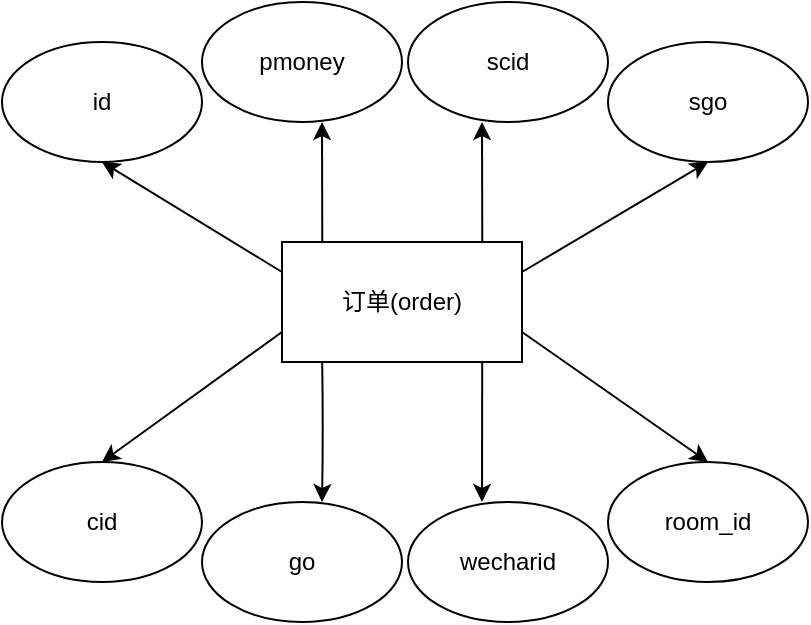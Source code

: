 <mxfile version="14.6.10" type="device"><diagram id="unPPt903--sRH42kTy9I" name="Page-1"><mxGraphModel dx="1038" dy="568" grid="1" gridSize="10" guides="1" tooltips="1" connect="1" arrows="1" fold="1" page="1" pageScale="1" pageWidth="827" pageHeight="1169" math="0" shadow="0"><root><mxCell id="0"/><mxCell id="1" parent="0"/><mxCell id="hm3VQdxYN0krXxy8Fy-F-16" style="orthogonalLoop=1;jettySize=auto;html=1;exitX=1;exitY=0.25;exitDx=0;exitDy=0;entryX=0.5;entryY=1;entryDx=0;entryDy=0;sourcePerimeterSpacing=4;" parent="1" source="I9B_m4ZJTWBsGegYndFr-1" target="hm3VQdxYN0krXxy8Fy-F-5" edge="1"><mxGeometry relative="1" as="geometry"/></mxCell><mxCell id="hm3VQdxYN0krXxy8Fy-F-17" style="orthogonalLoop=1;jettySize=auto;html=1;exitX=1;exitY=0.75;exitDx=0;exitDy=0;entryX=0.5;entryY=0;entryDx=0;entryDy=0;sourcePerimeterSpacing=4;" parent="1" source="I9B_m4ZJTWBsGegYndFr-1" target="hm3VQdxYN0krXxy8Fy-F-11" edge="1"><mxGeometry relative="1" as="geometry"/></mxCell><mxCell id="hm3VQdxYN0krXxy8Fy-F-18" style="orthogonalLoop=1;jettySize=auto;html=1;exitX=0;exitY=0.75;exitDx=0;exitDy=0;entryX=0.5;entryY=0;entryDx=0;entryDy=0;sourcePerimeterSpacing=4;" parent="1" source="I9B_m4ZJTWBsGegYndFr-1" target="I9B_m4ZJTWBsGegYndFr-24" edge="1"><mxGeometry relative="1" as="geometry"/></mxCell><mxCell id="hm3VQdxYN0krXxy8Fy-F-19" style="orthogonalLoop=1;jettySize=auto;html=1;exitX=0;exitY=0.25;exitDx=0;exitDy=0;entryX=0.5;entryY=1;entryDx=0;entryDy=0;sourcePerimeterSpacing=4;" parent="1" source="I9B_m4ZJTWBsGegYndFr-1" target="I9B_m4ZJTWBsGegYndFr-27" edge="1"><mxGeometry relative="1" as="geometry"/></mxCell><mxCell id="I9B_m4ZJTWBsGegYndFr-1" value="&lt;font style=&quot;vertical-align: inherit&quot;&gt;&lt;font style=&quot;vertical-align: inherit&quot;&gt;订单(order)&lt;/font&gt;&lt;/font&gt;" style="rounded=0;whiteSpace=wrap;html=1;" parent="1" vertex="1"><mxGeometry x="250" y="240" width="120" height="60" as="geometry"/></mxCell><mxCell id="I9B_m4ZJTWBsGegYndFr-22" value="pmoney" style="ellipse;whiteSpace=wrap;html=1;" parent="1" vertex="1"><mxGeometry x="210" y="120" width="100" height="60" as="geometry"/></mxCell><mxCell id="I9B_m4ZJTWBsGegYndFr-23" value="scid" style="ellipse;whiteSpace=wrap;html=1;" parent="1" vertex="1"><mxGeometry x="313" y="120" width="100" height="60" as="geometry"/></mxCell><mxCell id="I9B_m4ZJTWBsGegYndFr-24" value="cid" style="ellipse;whiteSpace=wrap;html=1;" parent="1" vertex="1"><mxGeometry x="110" y="350" width="100" height="60" as="geometry"/></mxCell><mxCell id="I9B_m4ZJTWBsGegYndFr-25" value="go" style="ellipse;whiteSpace=wrap;html=1;" parent="1" vertex="1"><mxGeometry x="210" y="370" width="100" height="60" as="geometry"/></mxCell><mxCell id="I9B_m4ZJTWBsGegYndFr-26" value="wecharid" style="ellipse;whiteSpace=wrap;html=1;" parent="1" vertex="1"><mxGeometry x="313" y="370" width="100" height="60" as="geometry"/></mxCell><mxCell id="I9B_m4ZJTWBsGegYndFr-27" value="id" style="ellipse;whiteSpace=wrap;html=1;" parent="1" vertex="1"><mxGeometry x="110" y="140" width="100" height="60" as="geometry"/></mxCell><mxCell id="hm3VQdxYN0krXxy8Fy-F-5" value="sgo" style="ellipse;whiteSpace=wrap;html=1;" parent="1" vertex="1"><mxGeometry x="413" y="140" width="100" height="60" as="geometry"/></mxCell><mxCell id="hm3VQdxYN0krXxy8Fy-F-7" style="edgeStyle=orthogonalEdgeStyle;curved=1;rounded=0;orthogonalLoop=1;jettySize=auto;html=1;exitX=0.5;exitY=0;exitDx=0;exitDy=0;" parent="1" edge="1"><mxGeometry relative="1" as="geometry"><mxPoint x="270.002" y="180" as="targetPoint"/><mxPoint x="270.14" y="240" as="sourcePoint"/><Array as="points"><mxPoint x="270.14" y="210"/><mxPoint x="270.14" y="210"/></Array></mxGeometry></mxCell><mxCell id="hm3VQdxYN0krXxy8Fy-F-8" style="edgeStyle=orthogonalEdgeStyle;curved=1;rounded=0;orthogonalLoop=1;jettySize=auto;html=1;exitX=0.5;exitY=0;exitDx=0;exitDy=0;" parent="1" edge="1"><mxGeometry relative="1" as="geometry"><mxPoint x="350.002" y="180" as="targetPoint"/><mxPoint x="350.14" y="240" as="sourcePoint"/><Array as="points"><mxPoint x="350.14" y="210"/><mxPoint x="350.14" y="210"/></Array></mxGeometry></mxCell><mxCell id="hm3VQdxYN0krXxy8Fy-F-11" value="room_id" style="ellipse;whiteSpace=wrap;html=1;" parent="1" vertex="1"><mxGeometry x="413" y="350" width="100" height="60" as="geometry"/></mxCell><mxCell id="hm3VQdxYN0krXxy8Fy-F-14" style="edgeStyle=orthogonalEdgeStyle;curved=1;orthogonalLoop=1;jettySize=auto;html=1;exitX=0.25;exitY=1;exitDx=0;exitDy=0;sourcePerimeterSpacing=4;entryX=0.6;entryY=0;entryDx=0;entryDy=0;entryPerimeter=0;" parent="1" target="I9B_m4ZJTWBsGegYndFr-25" edge="1"><mxGeometry relative="1" as="geometry"><mxPoint x="270.1" y="300" as="sourcePoint"/><mxPoint x="270" y="360" as="targetPoint"/><Array as="points"/></mxGeometry></mxCell><mxCell id="hm3VQdxYN0krXxy8Fy-F-15" style="edgeStyle=orthogonalEdgeStyle;curved=1;orthogonalLoop=1;jettySize=auto;html=1;exitX=0.25;exitY=1;exitDx=0;exitDy=0;sourcePerimeterSpacing=4;" parent="1" edge="1"><mxGeometry relative="1" as="geometry"><mxPoint x="350.1" y="300" as="sourcePoint"/><mxPoint x="350" y="370" as="targetPoint"/><Array as="points"><mxPoint x="350.1" y="340"/><mxPoint x="350.1" y="340"/></Array></mxGeometry></mxCell></root></mxGraphModel></diagram></mxfile>
